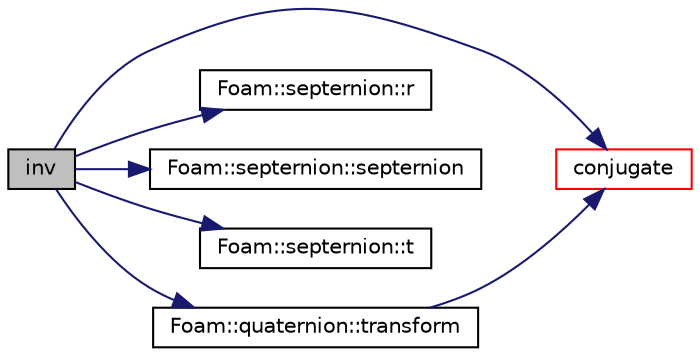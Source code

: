 digraph "inv"
{
  bgcolor="transparent";
  edge [fontname="Helvetica",fontsize="10",labelfontname="Helvetica",labelfontsize="10"];
  node [fontname="Helvetica",fontsize="10",shape=record];
  rankdir="LR";
  Node1 [label="inv",height=0.2,width=0.4,color="black", fillcolor="grey75", style="filled", fontcolor="black"];
  Node1 -> Node2 [color="midnightblue",fontsize="10",style="solid",fontname="Helvetica"];
  Node2 [label="conjugate",height=0.2,width=0.4,color="red",URL="$a10909.html#ad09d60e9d059b4444d1c703dd7f19ea5",tooltip="Return the conjugate of the given quaternion. "];
  Node1 -> Node3 [color="midnightblue",fontsize="10",style="solid",fontname="Helvetica"];
  Node3 [label="Foam::septernion::r",height=0.2,width=0.4,color="black",URL="$a02350.html#acc889c2c33fc6bfc923aa687bd4336b2"];
  Node1 -> Node4 [color="midnightblue",fontsize="10",style="solid",fontname="Helvetica"];
  Node4 [label="Foam::septernion::septernion",height=0.2,width=0.4,color="black",URL="$a02350.html#ab15a66f0258e115ba50165b7a707eece",tooltip="Construct null. "];
  Node1 -> Node5 [color="midnightblue",fontsize="10",style="solid",fontname="Helvetica"];
  Node5 [label="Foam::septernion::t",height=0.2,width=0.4,color="black",URL="$a02350.html#a9843788d6d82317212ae7c974d4995de"];
  Node1 -> Node6 [color="midnightblue",fontsize="10",style="solid",fontname="Helvetica"];
  Node6 [label="Foam::quaternion::transform",height=0.2,width=0.4,color="black",URL="$a02107.html#aa124adf13fa9af829f0bde68149cf4c3",tooltip="Rotate the given vector. "];
  Node6 -> Node2 [color="midnightblue",fontsize="10",style="solid",fontname="Helvetica"];
}
